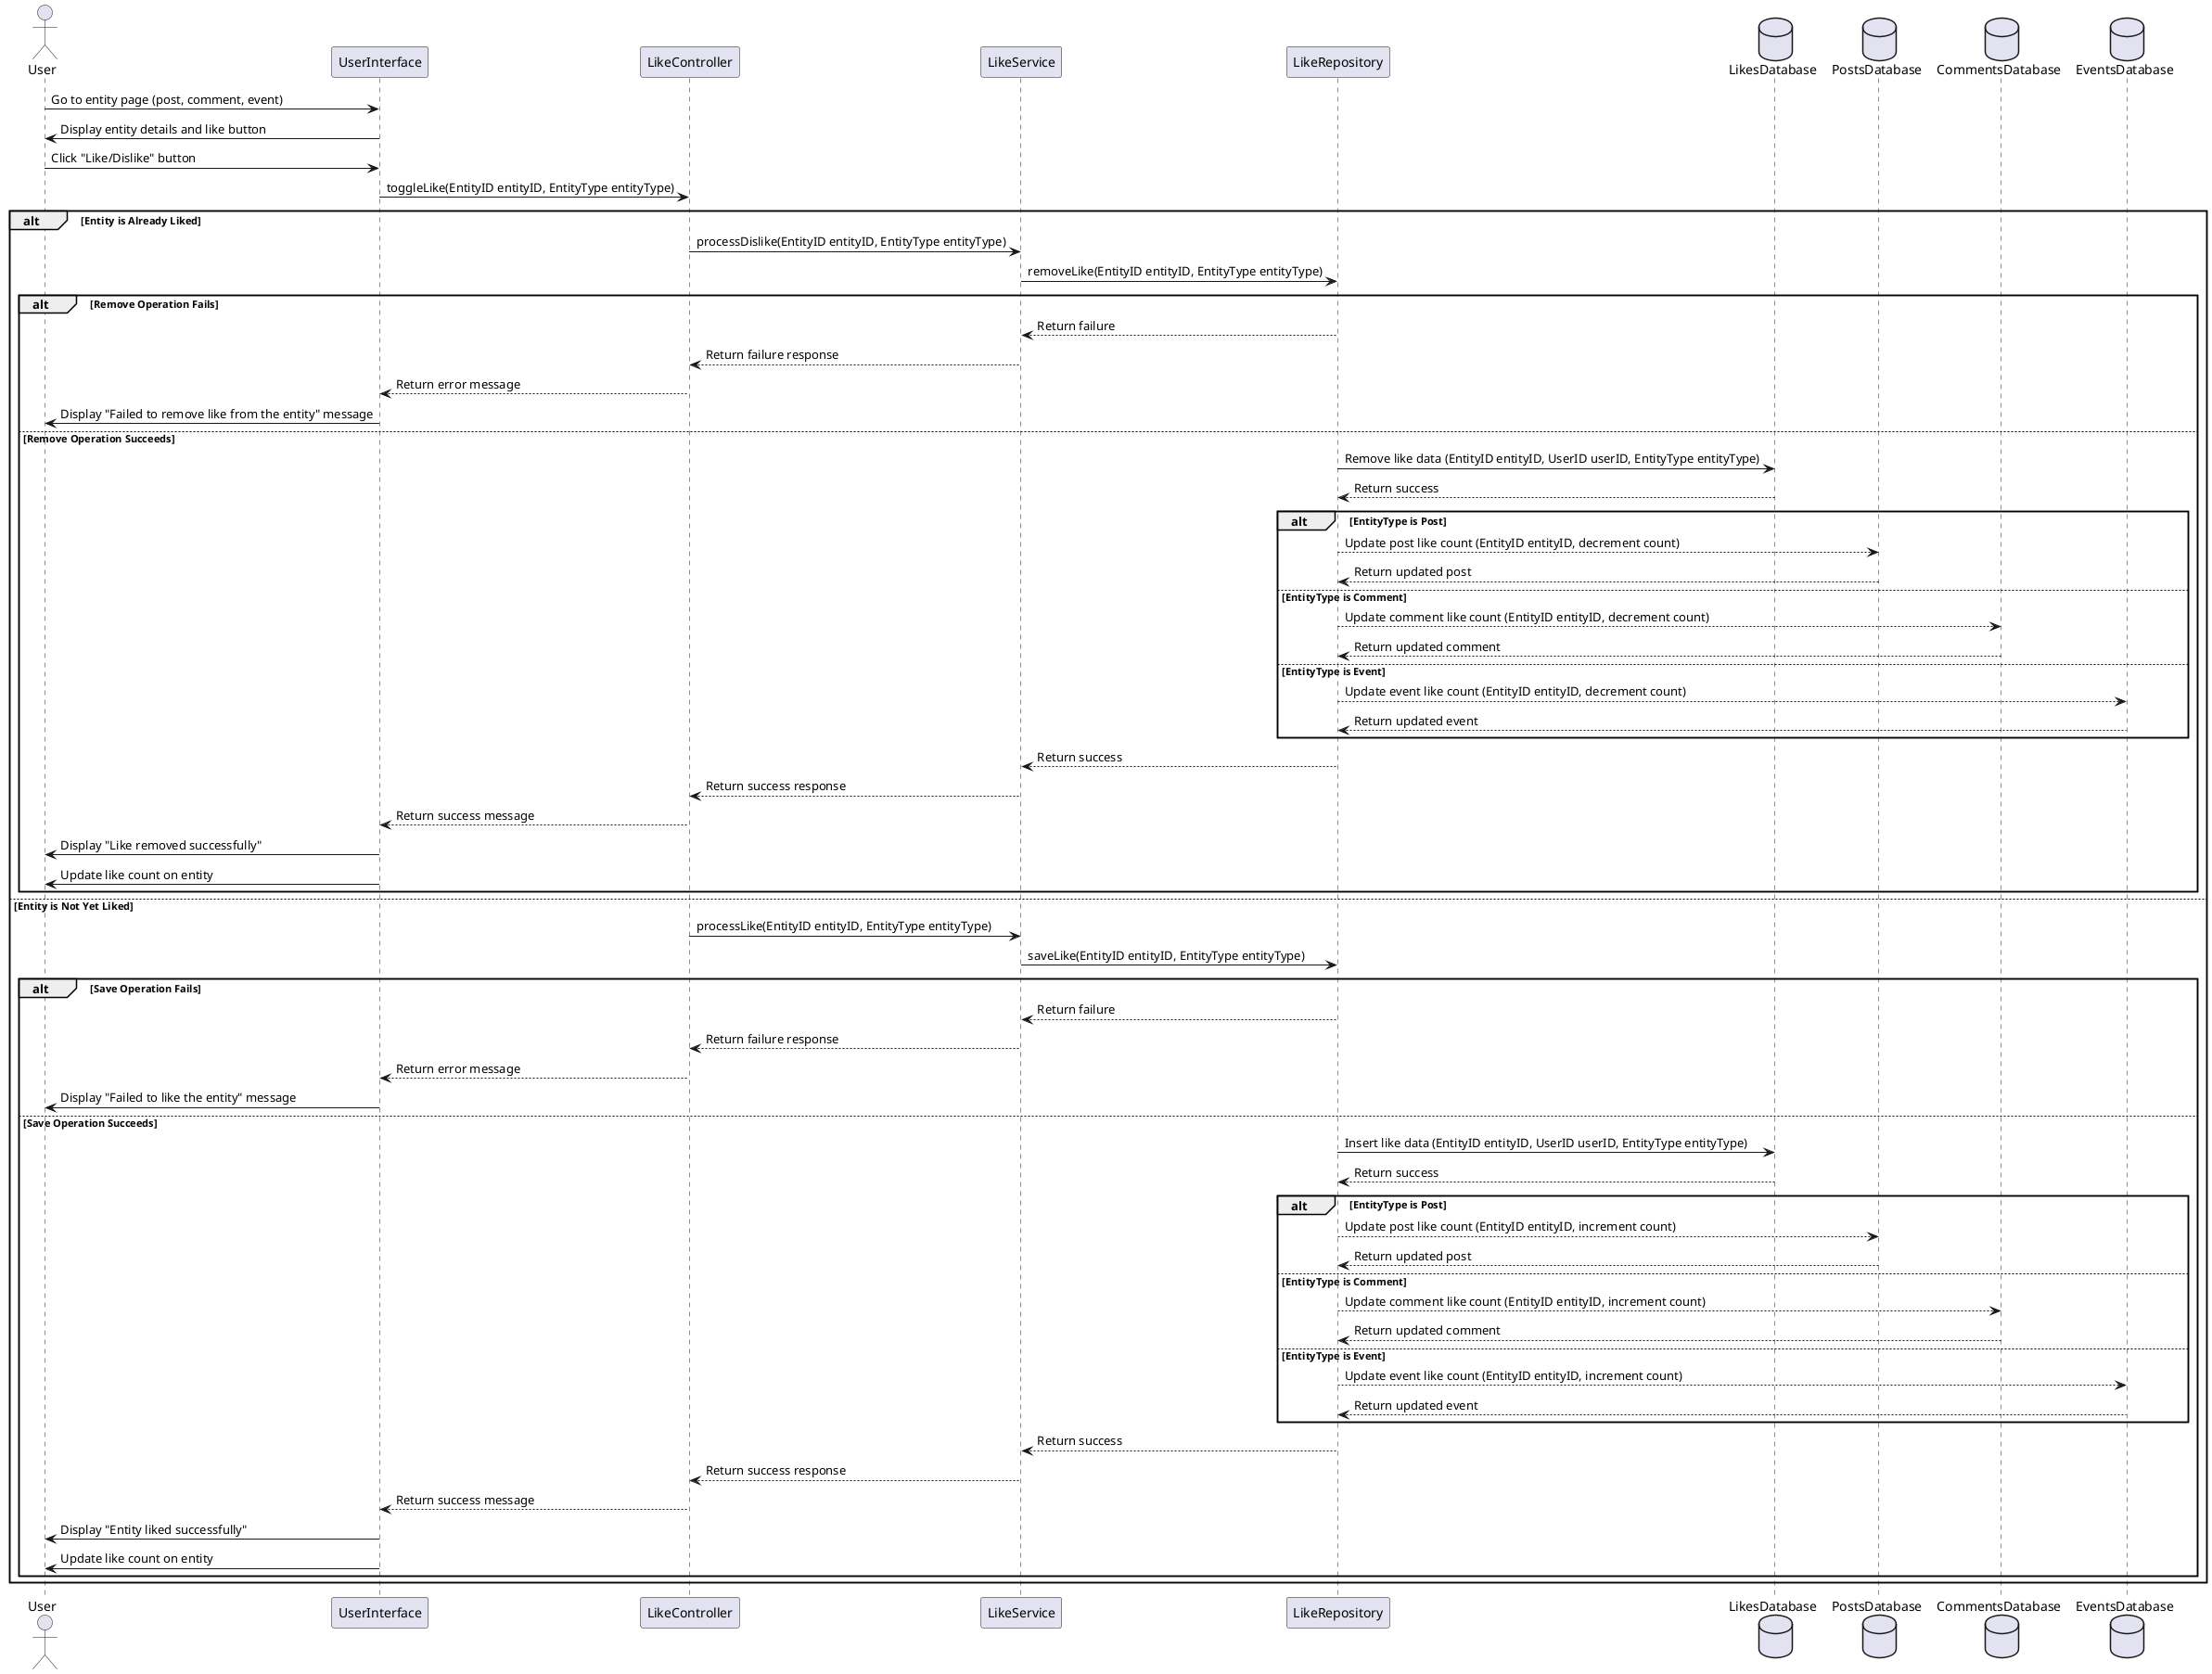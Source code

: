 @startuml
actor User
participant "UserInterface" as UI
participant "LikeController" as LikeController
participant "LikeService" as LikeService
participant "LikeRepository" as LikeRepo
database "LikesDatabase" as LikesDB
database "PostsDatabase" as PostsDB
database "CommentsDatabase" as CommentsDB
database "EventsDatabase" as EventsDB

User -> UI: Go to entity page (post, comment, event)
UI -> User: Display entity details and like button
User -> UI: Click "Like/Dislike" button
UI -> LikeController: toggleLike(EntityID entityID, EntityType entityType)

alt Entity is Already Liked
    LikeController -> LikeService: processDislike(EntityID entityID, EntityType entityType)
    LikeService -> LikeRepo: removeLike(EntityID entityID, EntityType entityType)

    alt Remove Operation Fails
        LikeRepo --> LikeService: Return failure
        LikeService --> LikeController: Return failure response
        LikeController --> UI: Return error message
        UI -> User: Display "Failed to remove like from the entity" message
    else Remove Operation Succeeds
        LikeRepo -> LikesDB: Remove like data (EntityID entityID, UserID userID, EntityType entityType)
        LikesDB --> LikeRepo: Return success

        alt EntityType is Post
            LikeRepo --> PostsDB: Update post like count (EntityID entityID, decrement count)
            PostsDB --> LikeRepo: Return updated post
        else EntityType is Comment
            LikeRepo --> CommentsDB: Update comment like count (EntityID entityID, decrement count)
            CommentsDB --> LikeRepo: Return updated comment
        else EntityType is Event
            LikeRepo --> EventsDB: Update event like count (EntityID entityID, decrement count)
            EventsDB --> LikeRepo: Return updated event
        end

        LikeRepo --> LikeService: Return success
        LikeService --> LikeController: Return success response
        LikeController --> UI: Return success message
        UI -> User: Display "Like removed successfully"
        UI -> User: Update like count on entity
    end
else Entity is Not Yet Liked
    LikeController -> LikeService: processLike(EntityID entityID, EntityType entityType)
    LikeService -> LikeRepo: saveLike(EntityID entityID, EntityType entityType)

    alt Save Operation Fails
        LikeRepo --> LikeService: Return failure
        LikeService --> LikeController: Return failure response
        LikeController --> UI: Return error message
        UI -> User: Display "Failed to like the entity" message
    else Save Operation Succeeds
        LikeRepo -> LikesDB: Insert like data (EntityID entityID, UserID userID, EntityType entityType)
        LikesDB --> LikeRepo: Return success

        alt EntityType is Post
            LikeRepo --> PostsDB: Update post like count (EntityID entityID, increment count)
            PostsDB --> LikeRepo: Return updated post
        else EntityType is Comment
            LikeRepo --> CommentsDB: Update comment like count (EntityID entityID, increment count)
            CommentsDB --> LikeRepo: Return updated comment
        else EntityType is Event
            LikeRepo --> EventsDB: Update event like count (EntityID entityID, increment count)
            EventsDB --> LikeRepo: Return updated event
        end

        LikeRepo --> LikeService: Return success
        LikeService --> LikeController: Return success response
        LikeController --> UI: Return success message
        UI -> User: Display "Entity liked successfully"
        UI -> User: Update like count on entity
    end
end
@enduml
